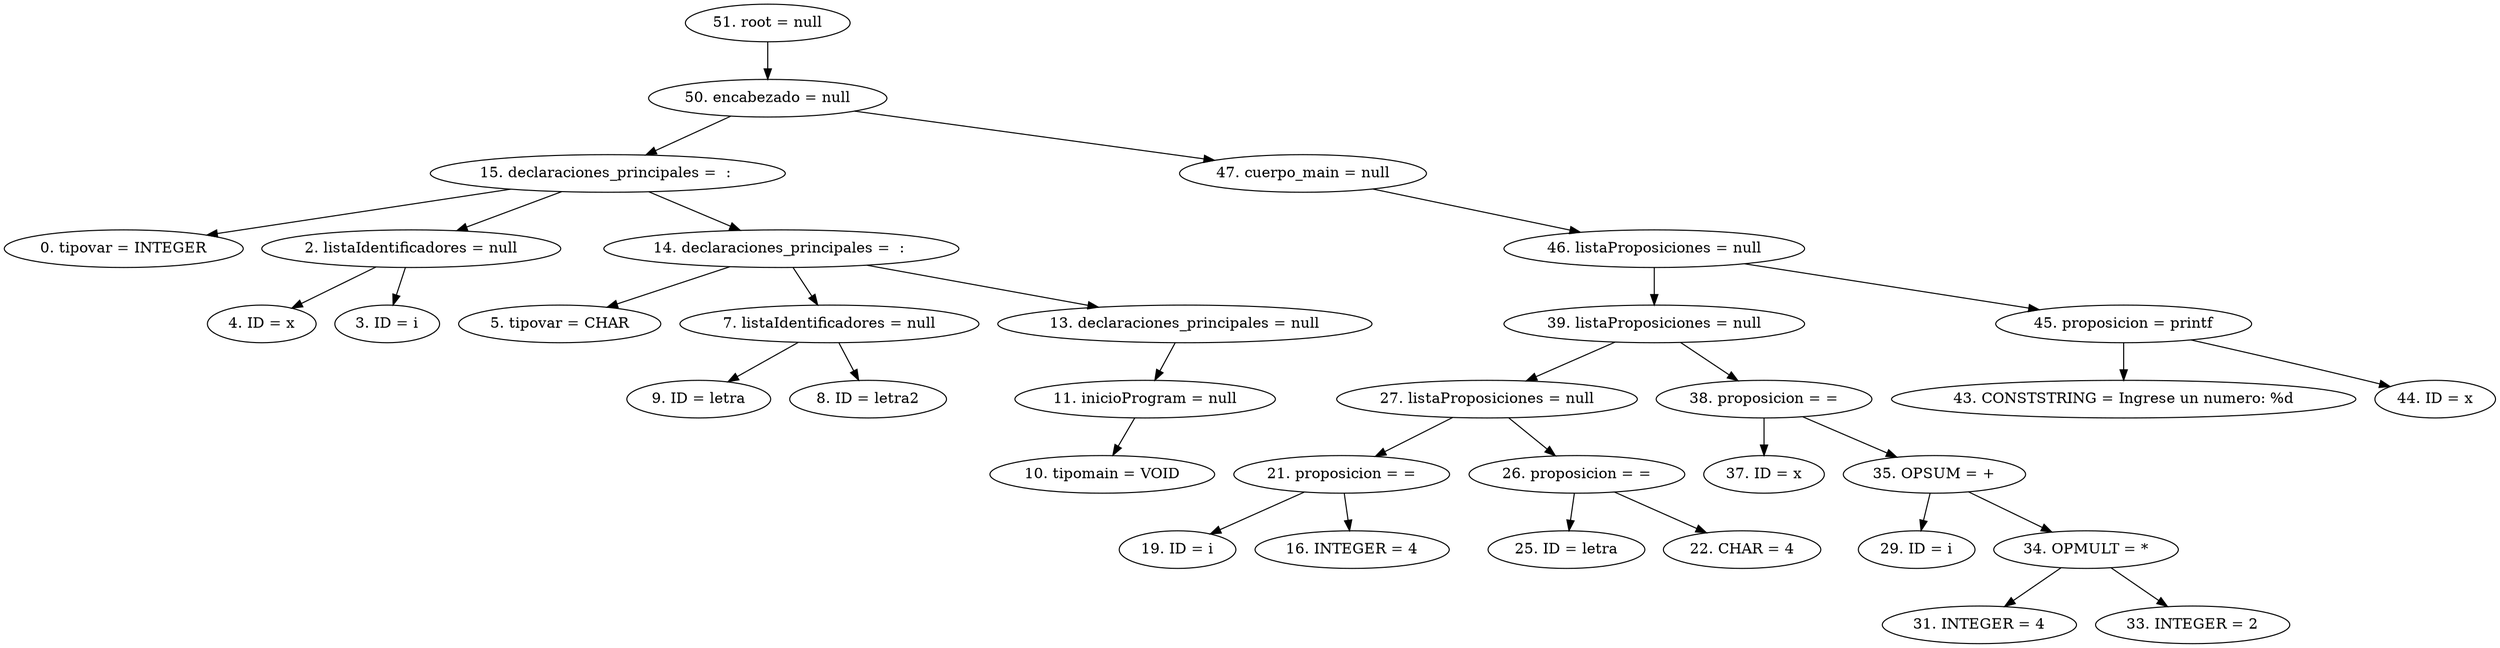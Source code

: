 digraph G {
"51. root = null"->"50. encabezado = null"
"50. encabezado = null"->"15. declaraciones_principales =  : "
"15. declaraciones_principales =  : "->"0. tipovar = INTEGER"
"15. declaraciones_principales =  : "->"2. listaIdentificadores = null"
"2. listaIdentificadores = null"->"4. ID = x"
"2. listaIdentificadores = null"->"3. ID = i"
"15. declaraciones_principales =  : "->"14. declaraciones_principales =  : "
"14. declaraciones_principales =  : "->"5. tipovar = CHAR"
"14. declaraciones_principales =  : "->"7. listaIdentificadores = null"
"7. listaIdentificadores = null"->"9. ID = letra"
"7. listaIdentificadores = null"->"8. ID = letra2"
"14. declaraciones_principales =  : "->"13. declaraciones_principales = null"
"13. declaraciones_principales = null"->"11. inicioProgram = null"
"11. inicioProgram = null"->"10. tipomain = VOID"
"50. encabezado = null"->"47. cuerpo_main = null"
"47. cuerpo_main = null"->"46. listaProposiciones = null"
"46. listaProposiciones = null"->"39. listaProposiciones = null"
"39. listaProposiciones = null"->"27. listaProposiciones = null"
"27. listaProposiciones = null"->"21. proposicion = ="
"21. proposicion = ="->"19. ID = i"
"21. proposicion = ="->"16. INTEGER = 4"
"27. listaProposiciones = null"->"26. proposicion = ="
"26. proposicion = ="->"25. ID = letra"
"26. proposicion = ="->"22. CHAR = 4"
"39. listaProposiciones = null"->"38. proposicion = ="
"38. proposicion = ="->"37. ID = x"
"38. proposicion = ="->"35. OPSUM = +"
"35. OPSUM = +"->"29. ID = i"
"35. OPSUM = +"->"34. OPMULT = *"
"34. OPMULT = *"->"31. INTEGER = 4"
"34. OPMULT = *"->"33. INTEGER = 2"
"46. listaProposiciones = null"->"45. proposicion = printf"
"45. proposicion = printf"->"43. CONSTSTRING = Ingrese un numero: %d"
"45. proposicion = printf"->"44. ID = x"


}
